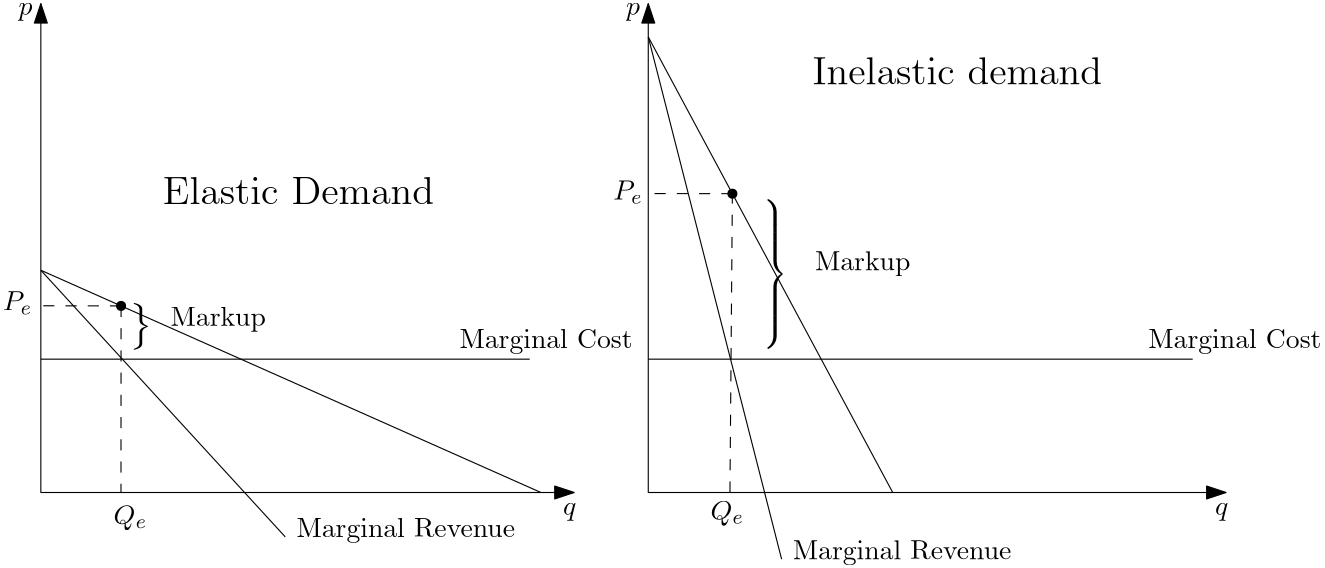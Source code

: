 <?xml version="1.0"?>
<!DOCTYPE ipe SYSTEM "ipe.dtd">
<ipe version="70212" creator="Ipe 7.2.13">
<info created="D:20200330001359" modified="D:20200330002523"/>
<preamble>\usepackage{mathtools}
</preamble>
<ipestyle name="basic">
<symbol name="arrow/arc(spx)">
<path stroke="sym-stroke" fill="sym-stroke" pen="sym-pen">
0 0 m
-1 0.333 l
-1 -0.333 l
h
</path>
</symbol>
<symbol name="arrow/farc(spx)">
<path stroke="sym-stroke" fill="white" pen="sym-pen">
0 0 m
-1 0.333 l
-1 -0.333 l
h
</path>
</symbol>
<symbol name="arrow/ptarc(spx)">
<path stroke="sym-stroke" fill="sym-stroke" pen="sym-pen">
0 0 m
-1 0.333 l
-0.8 0 l
-1 -0.333 l
h
</path>
</symbol>
<symbol name="arrow/fptarc(spx)">
<path stroke="sym-stroke" fill="white" pen="sym-pen">
0 0 m
-1 0.333 l
-0.8 0 l
-1 -0.333 l
h
</path>
</symbol>
<symbol name="mark/circle(sx)" transformations="translations">
<path fill="sym-stroke">
0.6 0 0 0.6 0 0 e
0.4 0 0 0.4 0 0 e
</path>
</symbol>
<symbol name="mark/disk(sx)" transformations="translations">
<path fill="sym-stroke">
0.6 0 0 0.6 0 0 e
</path>
</symbol>
<symbol name="mark/fdisk(sfx)" transformations="translations">
<group>
<path fill="sym-fill">
0.5 0 0 0.5 0 0 e
</path>
<path fill="sym-stroke" fillrule="eofill">
0.6 0 0 0.6 0 0 e
0.4 0 0 0.4 0 0 e
</path>
</group>
</symbol>
<symbol name="mark/box(sx)" transformations="translations">
<path fill="sym-stroke" fillrule="eofill">
-0.6 -0.6 m
0.6 -0.6 l
0.6 0.6 l
-0.6 0.6 l
h
-0.4 -0.4 m
0.4 -0.4 l
0.4 0.4 l
-0.4 0.4 l
h
</path>
</symbol>
<symbol name="mark/square(sx)" transformations="translations">
<path fill="sym-stroke">
-0.6 -0.6 m
0.6 -0.6 l
0.6 0.6 l
-0.6 0.6 l
h
</path>
</symbol>
<symbol name="mark/fsquare(sfx)" transformations="translations">
<group>
<path fill="sym-fill">
-0.5 -0.5 m
0.5 -0.5 l
0.5 0.5 l
-0.5 0.5 l
h
</path>
<path fill="sym-stroke" fillrule="eofill">
-0.6 -0.6 m
0.6 -0.6 l
0.6 0.6 l
-0.6 0.6 l
h
-0.4 -0.4 m
0.4 -0.4 l
0.4 0.4 l
-0.4 0.4 l
h
</path>
</group>
</symbol>
<symbol name="mark/cross(sx)" transformations="translations">
<group>
<path fill="sym-stroke">
-0.43 -0.57 m
0.57 0.43 l
0.43 0.57 l
-0.57 -0.43 l
h
</path>
<path fill="sym-stroke">
-0.43 0.57 m
0.57 -0.43 l
0.43 -0.57 l
-0.57 0.43 l
h
</path>
</group>
</symbol>
<symbol name="arrow/fnormal(spx)">
<path stroke="sym-stroke" fill="white" pen="sym-pen">
0 0 m
-1 0.333 l
-1 -0.333 l
h
</path>
</symbol>
<symbol name="arrow/pointed(spx)">
<path stroke="sym-stroke" fill="sym-stroke" pen="sym-pen">
0 0 m
-1 0.333 l
-0.8 0 l
-1 -0.333 l
h
</path>
</symbol>
<symbol name="arrow/fpointed(spx)">
<path stroke="sym-stroke" fill="white" pen="sym-pen">
0 0 m
-1 0.333 l
-0.8 0 l
-1 -0.333 l
h
</path>
</symbol>
<symbol name="arrow/linear(spx)">
<path stroke="sym-stroke" pen="sym-pen">
-1 0.333 m
0 0 l
-1 -0.333 l
</path>
</symbol>
<symbol name="arrow/fdouble(spx)">
<path stroke="sym-stroke" fill="white" pen="sym-pen">
0 0 m
-1 0.333 l
-1 -0.333 l
h
-1 0 m
-2 0.333 l
-2 -0.333 l
h
</path>
</symbol>
<symbol name="arrow/double(spx)">
<path stroke="sym-stroke" fill="sym-stroke" pen="sym-pen">
0 0 m
-1 0.333 l
-1 -0.333 l
h
-1 0 m
-2 0.333 l
-2 -0.333 l
h
</path>
</symbol>
<pen name="heavier" value="0.8"/>
<pen name="fat" value="1.2"/>
<pen name="ultrafat" value="2"/>
<symbolsize name="large" value="5"/>
<symbolsize name="small" value="2"/>
<symbolsize name="tiny" value="1.1"/>
<arrowsize name="large" value="10"/>
<arrowsize name="small" value="5"/>
<arrowsize name="tiny" value="3"/>
<color name="red" value="1 0 0"/>
<color name="green" value="0 1 0"/>
<color name="blue" value="0 0 1"/>
<color name="yellow" value="1 1 0"/>
<color name="orange" value="1 0.647 0"/>
<color name="gold" value="1 0.843 0"/>
<color name="purple" value="0.627 0.125 0.941"/>
<color name="gray" value="0.745"/>
<color name="brown" value="0.647 0.165 0.165"/>
<color name="navy" value="0 0 0.502"/>
<color name="pink" value="1 0.753 0.796"/>
<color name="seagreen" value="0.18 0.545 0.341"/>
<color name="turquoise" value="0.251 0.878 0.816"/>
<color name="violet" value="0.933 0.51 0.933"/>
<color name="darkblue" value="0 0 0.545"/>
<color name="darkcyan" value="0 0.545 0.545"/>
<color name="darkgray" value="0.663"/>
<color name="darkgreen" value="0 0.392 0"/>
<color name="darkmagenta" value="0.545 0 0.545"/>
<color name="darkorange" value="1 0.549 0"/>
<color name="darkred" value="0.545 0 0"/>
<color name="lightblue" value="0.678 0.847 0.902"/>
<color name="lightcyan" value="0.878 1 1"/>
<color name="lightgray" value="0.827"/>
<color name="lightgreen" value="0.565 0.933 0.565"/>
<color name="lightyellow" value="1 1 0.878"/>
<dashstyle name="dashed" value="[4] 0"/>
<dashstyle name="dotted" value="[1 3] 0"/>
<dashstyle name="dash dotted" value="[4 2 1 2] 0"/>
<dashstyle name="dash dot dotted" value="[4 2 1 2 1 2] 0"/>
<textsize name="large" value="\large"/>
<textsize name="Large" value="\Large"/>
<textsize name="LARGE" value="\LARGE"/>
<textsize name="huge" value="\huge"/>
<textsize name="Huge" value="\Huge"/>
<textsize name="small" value="\small"/>
<textsize name="footnote" value="\footnotesize"/>
<textsize name="tiny" value="\tiny"/>
<textstyle name="center" begin="\begin{center}" end="\end{center}"/>
<textstyle name="itemize" begin="\begin{itemize}" end="\end{itemize}"/>
<textstyle name="item" begin="\begin{itemize}\item{}" end="\end{itemize}"/>
<gridsize name="4 pts" value="4"/>
<gridsize name="8 pts (~3 mm)" value="8"/>
<gridsize name="16 pts (~6 mm)" value="16"/>
<gridsize name="32 pts (~12 mm)" value="32"/>
<gridsize name="10 pts (~3.5 mm)" value="10"/>
<gridsize name="20 pts (~7 mm)" value="20"/>
<gridsize name="14 pts (~5 mm)" value="14"/>
<gridsize name="28 pts (~10 mm)" value="28"/>
<gridsize name="56 pts (~20 mm)" value="56"/>
<anglesize name="90 deg" value="90"/>
<anglesize name="60 deg" value="60"/>
<anglesize name="45 deg" value="45"/>
<anglesize name="30 deg" value="30"/>
<anglesize name="22.5 deg" value="22.5"/>
<opacity name="10%" value="0.1"/>
<opacity name="30%" value="0.3"/>
<opacity name="50%" value="0.5"/>
<opacity name="75%" value="0.75"/>
<tiling name="falling" angle="-60" step="4" width="1"/>
<tiling name="rising" angle="30" step="4" width="1"/>
</ipestyle>
<page>
<layer name="alpha"/>
<view layers="alpha" active="alpha"/>
<path layer="alpha" matrix="1 0 0 1 53.3251 0" stroke="black" arrow="normal/normal" rarrow="normal/normal">
32 800 m
32 624 l
224 624 l
</path>
<path stroke="black" arrow="normal/normal" rarrow="normal/normal">
304 800 m
304 624 l
512 624 l
</path>
<text transformations="translations" pos="508 616" stroke="black" type="label" width="4.805" height="4.297" depth="1.93" valign="baseline" style="math">q</text>
<text matrix="1 0 0 1 53.3251 0" transformations="translations" pos="220 616" stroke="black" type="label" width="4.805" height="4.297" depth="1.93" valign="baseline" style="math">q</text>
<text matrix="1 0 0 1 53.3251 0" transformations="translations" pos="24 796" stroke="black" type="label" width="5.012" height="4.297" depth="1.93" valign="baseline" style="math">p</text>
<text transformations="translations" pos="296 796" stroke="black" type="label" width="5.012" height="4.297" depth="1.93" valign="baseline" style="math">p</text>
<path matrix="1 0 0 1 53.3251 0" stroke="black">
32 704 m
212 624 l
</path>
<path matrix="1 0 0 1 53.3251 0" stroke="black">
32 704 m
120 608 l
</path>
<text matrix="1 0 0 1 53.3251 0" transformations="translations" pos="124 608" stroke="black" type="label" width="82.081" height="6.926" depth="1.93" valign="baseline">Marginal Revenue
</text>
<path matrix="1 0 0 1 53.3251 0" stroke="black">
32 672 m
208 672 l
</path>
<path stroke="black">
304 672 m
500 672 l
</path>
<path stroke="black">
304 788 m
392 624 l
</path>
<path stroke="black">
304 788 m
352 600 l
</path>
<text matrix="1 0 0 1 232 -8" transformations="translations" pos="124 608" stroke="black" type="label" width="78.76" height="6.926" depth="1.93" valign="baseline">Marginal Revenue</text>
<path matrix="1 0 0 1 53.3251 0" stroke="black" dash="dashed">
60.8823 691.163 m
60.85 624 l
</path>
<path matrix="1 0 0 1 53.3251 0" stroke="black" dash="dashed">
60.8823 691.163 m
31.2249 691.225 l
</path>
<use matrix="1 0 0 1 53.3251 0" name="mark/disk(sx)" pos="60.8823 691.163" size="normal" stroke="black"/>
<text matrix="1 0 0 1 47.4001 -1.61591" transformations="translations" pos="24.2226 691.225" stroke="black" type="label" width="10.674" height="6.812" depth="1.49" valign="baseline" style="math">P_e</text>
<text matrix="1 0 0 1 50.6319 -5.38637" transformations="translations" pos="60.85 617.971" stroke="black" type="label" width="12.154" height="6.815" depth="1.93" valign="baseline" style="math">Q_e</text>
<path stroke="black" dash="dashed">
333.401 624 m
334.28 731.569 l
</path>
<path stroke="black" dash="dashed">
334.28 731.569 m
304 731.623 l
</path>
<text transformations="translations" pos="291.387 729.469" stroke="black" type="label" width="10.674" height="6.812" depth="1.49" valign="baseline" style="math">P_e</text>
<text matrix="1 0 0 1 -3.23182 0" transformations="translations" pos="329.63 614.2" stroke="black" type="label" width="12.154" height="6.815" depth="1.93" valign="baseline" style="math">Q_e</text>
<use name="mark/disk(sx)" pos="334.28 731.569" size="normal" stroke="black"/>
<text matrix="1 0 0 1 48.4774 -45.2455" transformations="translations" pos="80.7796 773.098" stroke="black" type="label" width="97.623" height="9.963" depth="0" valign="baseline" size="Large">Elastic Demand</text>
<text matrix="1 0 0 1 -14.9931 -10.791" transformations="translations" pos="378.107 781.716" stroke="black" type="label" width="104.256" height="9.963" depth="0" valign="baseline" size="Large">Inelastic demand</text>
<text transformations="translations" pos="236 676" stroke="black" type="label" width="62.35" height="6.926" depth="1.93" valign="baseline">Marginal Cost</text>
<text matrix="1 0 0 1 -4 -4" transformations="translations" pos="488 680" stroke="black" type="label" width="62.35" height="6.926" depth="1.93" valign="baseline">Marginal Cost</text>
<text matrix="1 0 0 1 -64 -72" transformations="translations" pos="408 772" stroke="black" type="label" width="10.051" height="30.857" depth="25.93" valign="baseline" style="math">\begin{rcases}
\\
\\ 
\\
\\
\end{rcases}</text>
<text transformations="translations" pos="364 704" stroke="black" type="label" width="34.344" height="6.926" depth="1.93" valign="baseline">Markup</text>
<text matrix="1 0 0 1 -16 -12" transformations="translations" pos="132 692" stroke="black" type="label" width="9.564" height="12.553" depth="5.38" valign="baseline" size="Large" style="math">\begin{rcases} \\
\end{rcases}</text>
<text transformations="translations" pos="132 684" stroke="black" type="label" width="34.344" height="6.926" depth="1.93" valign="baseline">Markup</text>
</page>
</ipe>
